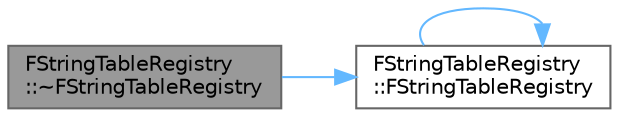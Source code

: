 digraph "FStringTableRegistry::~FStringTableRegistry"
{
 // INTERACTIVE_SVG=YES
 // LATEX_PDF_SIZE
  bgcolor="transparent";
  edge [fontname=Helvetica,fontsize=10,labelfontname=Helvetica,labelfontsize=10];
  node [fontname=Helvetica,fontsize=10,shape=box,height=0.2,width=0.4];
  rankdir="LR";
  Node1 [id="Node000001",label="FStringTableRegistry\l::~FStringTableRegistry",height=0.2,width=0.4,color="gray40", fillcolor="grey60", style="filled", fontcolor="black",tooltip=" "];
  Node1 -> Node2 [id="edge1_Node000001_Node000002",color="steelblue1",style="solid",tooltip=" "];
  Node2 [id="Node000002",label="FStringTableRegistry\l::FStringTableRegistry",height=0.2,width=0.4,color="grey40", fillcolor="white", style="filled",URL="$d0/d06/classFStringTableRegistry.html#afd513dfb8fa23f24930c15f24c43a288",tooltip="Private constructor - use singleton accessor."];
  Node2 -> Node2 [id="edge2_Node000002_Node000002",color="steelblue1",style="solid",tooltip=" "];
}
